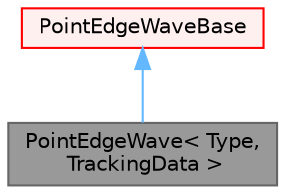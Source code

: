 digraph "PointEdgeWave&lt; Type, TrackingData &gt;"
{
 // LATEX_PDF_SIZE
  bgcolor="transparent";
  edge [fontname=Helvetica,fontsize=10,labelfontname=Helvetica,labelfontsize=10];
  node [fontname=Helvetica,fontsize=10,shape=box,height=0.2,width=0.4];
  Node1 [id="Node000001",label="PointEdgeWave\< Type,\l TrackingData \>",height=0.2,width=0.4,color="gray40", fillcolor="grey60", style="filled", fontcolor="black",tooltip="Wave propagation of information through grid. Every iteration information goes through one layer of e..."];
  Node2 -> Node1 [id="edge1_Node000001_Node000002",dir="back",color="steelblue1",style="solid",tooltip=" "];
  Node2 [id="Node000002",label="PointEdgeWaveBase",height=0.2,width=0.4,color="red", fillcolor="#FFF0F0", style="filled",URL="$classFoam_1_1PointEdgeWaveBase.html",tooltip=" "];
}
